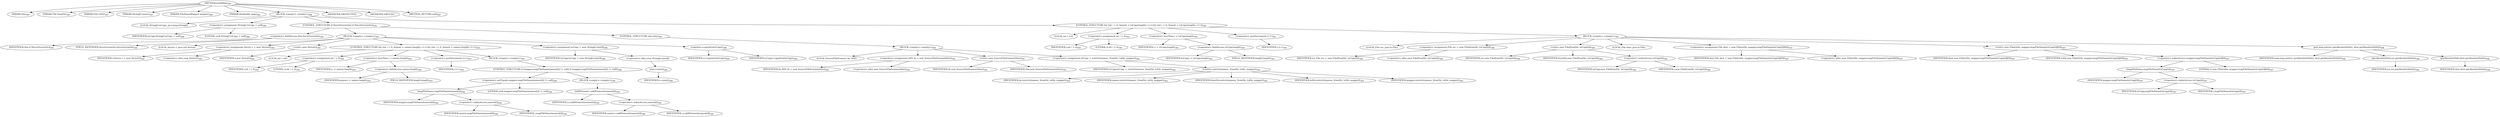 digraph "buildMap" {  
"606" [label = <(METHOD,buildMap)<SUB>287</SUB>> ]
"34" [label = <(PARAM,this)<SUB>287</SUB>> ]
"607" [label = <(PARAM,File fromDir)<SUB>287</SUB>> ]
"608" [label = <(PARAM,File toDir)<SUB>287</SUB>> ]
"609" [label = <(PARAM,String[] names)<SUB>287</SUB>> ]
"610" [label = <(PARAM,FileNameMapper mapper)<SUB>288</SUB>> ]
"611" [label = <(PARAM,Hashtable map)<SUB>288</SUB>> ]
"612" [label = <(BLOCK,&lt;empty&gt;,&lt;empty&gt;)<SUB>288</SUB>> ]
"613" [label = <(LOCAL,String[] toCopy: java.lang.String[])> ]
"614" [label = <(&lt;operator&gt;.assignment,String[] toCopy = null)<SUB>290</SUB>> ]
"615" [label = <(IDENTIFIER,toCopy,String[] toCopy = null)<SUB>290</SUB>> ]
"616" [label = <(LITERAL,null,String[] toCopy = null)<SUB>290</SUB>> ]
"617" [label = <(CONTROL_STRUCTURE,if (forceOverwrite),if (forceOverwrite))<SUB>291</SUB>> ]
"618" [label = <(&lt;operator&gt;.fieldAccess,this.forceOverwrite)<SUB>291</SUB>> ]
"619" [label = <(IDENTIFIER,this,if (forceOverwrite))<SUB>291</SUB>> ]
"620" [label = <(FIELD_IDENTIFIER,forceOverwrite,forceOverwrite)<SUB>291</SUB>> ]
"621" [label = <(BLOCK,&lt;empty&gt;,&lt;empty&gt;)<SUB>291</SUB>> ]
"32" [label = <(LOCAL,Vector v: java.util.Vector)> ]
"622" [label = <(&lt;operator&gt;.assignment,Vector v = new Vector())<SUB>292</SUB>> ]
"623" [label = <(IDENTIFIER,v,Vector v = new Vector())<SUB>292</SUB>> ]
"624" [label = <(&lt;operator&gt;.alloc,new Vector())<SUB>292</SUB>> ]
"625" [label = <(&lt;init&gt;,new Vector())<SUB>292</SUB>> ]
"31" [label = <(IDENTIFIER,v,new Vector())<SUB>292</SUB>> ]
"626" [label = <(CONTROL_STRUCTURE,for (int i = 0; Some(i &lt; names.length); i++),for (int i = 0; Some(i &lt; names.length); i++))<SUB>293</SUB>> ]
"627" [label = <(LOCAL,int i: int)> ]
"628" [label = <(&lt;operator&gt;.assignment,int i = 0)<SUB>293</SUB>> ]
"629" [label = <(IDENTIFIER,i,int i = 0)<SUB>293</SUB>> ]
"630" [label = <(LITERAL,0,int i = 0)<SUB>293</SUB>> ]
"631" [label = <(&lt;operator&gt;.lessThan,i &lt; names.length)<SUB>293</SUB>> ]
"632" [label = <(IDENTIFIER,i,i &lt; names.length)<SUB>293</SUB>> ]
"633" [label = <(&lt;operator&gt;.fieldAccess,names.length)<SUB>293</SUB>> ]
"634" [label = <(IDENTIFIER,names,i &lt; names.length)<SUB>293</SUB>> ]
"635" [label = <(FIELD_IDENTIFIER,length,length)<SUB>293</SUB>> ]
"636" [label = <(&lt;operator&gt;.postIncrement,i++)<SUB>293</SUB>> ]
"637" [label = <(IDENTIFIER,i,i++)<SUB>293</SUB>> ]
"638" [label = <(BLOCK,&lt;empty&gt;,&lt;empty&gt;)<SUB>293</SUB>> ]
"639" [label = <(CONTROL_STRUCTURE,if (mapper.mapFileName(names[i]) != null),if (mapper.mapFileName(names[i]) != null))<SUB>294</SUB>> ]
"640" [label = <(&lt;operator&gt;.notEquals,mapper.mapFileName(names[i]) != null)<SUB>294</SUB>> ]
"641" [label = <(mapFileName,mapFileName(names[i]))<SUB>294</SUB>> ]
"642" [label = <(IDENTIFIER,mapper,mapFileName(names[i]))<SUB>294</SUB>> ]
"643" [label = <(&lt;operator&gt;.indexAccess,names[i])<SUB>294</SUB>> ]
"644" [label = <(IDENTIFIER,names,mapFileName(names[i]))<SUB>294</SUB>> ]
"645" [label = <(IDENTIFIER,i,mapFileName(names[i]))<SUB>294</SUB>> ]
"646" [label = <(LITERAL,null,mapper.mapFileName(names[i]) != null)<SUB>294</SUB>> ]
"647" [label = <(BLOCK,&lt;empty&gt;,&lt;empty&gt;)<SUB>294</SUB>> ]
"648" [label = <(addElement,v.addElement(names[i]))<SUB>295</SUB>> ]
"649" [label = <(IDENTIFIER,v,v.addElement(names[i]))<SUB>295</SUB>> ]
"650" [label = <(&lt;operator&gt;.indexAccess,names[i])<SUB>295</SUB>> ]
"651" [label = <(IDENTIFIER,names,v.addElement(names[i]))<SUB>295</SUB>> ]
"652" [label = <(IDENTIFIER,i,v.addElement(names[i]))<SUB>295</SUB>> ]
"653" [label = <(&lt;operator&gt;.assignment,toCopy = new String[v.size()])<SUB>298</SUB>> ]
"654" [label = <(IDENTIFIER,toCopy,toCopy = new String[v.size()])<SUB>298</SUB>> ]
"655" [label = <(&lt;operator&gt;.alloc,new String[v.size()])> ]
"656" [label = <(size,v.size())<SUB>298</SUB>> ]
"657" [label = <(IDENTIFIER,v,v.size())<SUB>298</SUB>> ]
"658" [label = <(copyInto,v.copyInto(toCopy))<SUB>299</SUB>> ]
"659" [label = <(IDENTIFIER,v,v.copyInto(toCopy))<SUB>299</SUB>> ]
"660" [label = <(IDENTIFIER,toCopy,v.copyInto(toCopy))<SUB>299</SUB>> ]
"661" [label = <(CONTROL_STRUCTURE,else,else)<SUB>300</SUB>> ]
"662" [label = <(BLOCK,&lt;empty&gt;,&lt;empty&gt;)<SUB>300</SUB>> ]
"36" [label = <(LOCAL,SourceFileScanner ds: ANY)> ]
"663" [label = <(&lt;operator&gt;.assignment,ANY ds = new SourceFileScanner(this))<SUB>301</SUB>> ]
"664" [label = <(IDENTIFIER,ds,ANY ds = new SourceFileScanner(this))<SUB>301</SUB>> ]
"665" [label = <(&lt;operator&gt;.alloc,new SourceFileScanner(this))<SUB>301</SUB>> ]
"666" [label = <(&lt;init&gt;,new SourceFileScanner(this))<SUB>301</SUB>> ]
"35" [label = <(IDENTIFIER,ds,new SourceFileScanner(this))<SUB>301</SUB>> ]
"33" [label = <(IDENTIFIER,this,new SourceFileScanner(this))<SUB>301</SUB>> ]
"667" [label = <(&lt;operator&gt;.assignment,toCopy = restrict(names, fromDir, toDir, mapper))<SUB>302</SUB>> ]
"668" [label = <(IDENTIFIER,toCopy,toCopy = restrict(names, fromDir, toDir, mapper))<SUB>302</SUB>> ]
"669" [label = <(restrict,restrict(names, fromDir, toDir, mapper))<SUB>302</SUB>> ]
"670" [label = <(IDENTIFIER,ds,restrict(names, fromDir, toDir, mapper))<SUB>302</SUB>> ]
"671" [label = <(IDENTIFIER,names,restrict(names, fromDir, toDir, mapper))<SUB>302</SUB>> ]
"672" [label = <(IDENTIFIER,fromDir,restrict(names, fromDir, toDir, mapper))<SUB>302</SUB>> ]
"673" [label = <(IDENTIFIER,toDir,restrict(names, fromDir, toDir, mapper))<SUB>302</SUB>> ]
"674" [label = <(IDENTIFIER,mapper,restrict(names, fromDir, toDir, mapper))<SUB>302</SUB>> ]
"675" [label = <(CONTROL_STRUCTURE,for (int i = 0; Some(i &lt; toCopy.length); i++),for (int i = 0; Some(i &lt; toCopy.length); i++))<SUB>305</SUB>> ]
"676" [label = <(LOCAL,int i: int)> ]
"677" [label = <(&lt;operator&gt;.assignment,int i = 0)<SUB>305</SUB>> ]
"678" [label = <(IDENTIFIER,i,int i = 0)<SUB>305</SUB>> ]
"679" [label = <(LITERAL,0,int i = 0)<SUB>305</SUB>> ]
"680" [label = <(&lt;operator&gt;.lessThan,i &lt; toCopy.length)<SUB>305</SUB>> ]
"681" [label = <(IDENTIFIER,i,i &lt; toCopy.length)<SUB>305</SUB>> ]
"682" [label = <(&lt;operator&gt;.fieldAccess,toCopy.length)<SUB>305</SUB>> ]
"683" [label = <(IDENTIFIER,toCopy,i &lt; toCopy.length)<SUB>305</SUB>> ]
"684" [label = <(FIELD_IDENTIFIER,length,length)<SUB>305</SUB>> ]
"685" [label = <(&lt;operator&gt;.postIncrement,i++)<SUB>305</SUB>> ]
"686" [label = <(IDENTIFIER,i,i++)<SUB>305</SUB>> ]
"687" [label = <(BLOCK,&lt;empty&gt;,&lt;empty&gt;)<SUB>305</SUB>> ]
"38" [label = <(LOCAL,File src: java.io.File)> ]
"688" [label = <(&lt;operator&gt;.assignment,File src = new File(fromDir, toCopy[i]))<SUB>306</SUB>> ]
"689" [label = <(IDENTIFIER,src,File src = new File(fromDir, toCopy[i]))<SUB>306</SUB>> ]
"690" [label = <(&lt;operator&gt;.alloc,new File(fromDir, toCopy[i]))<SUB>306</SUB>> ]
"691" [label = <(&lt;init&gt;,new File(fromDir, toCopy[i]))<SUB>306</SUB>> ]
"37" [label = <(IDENTIFIER,src,new File(fromDir, toCopy[i]))<SUB>306</SUB>> ]
"692" [label = <(IDENTIFIER,fromDir,new File(fromDir, toCopy[i]))<SUB>306</SUB>> ]
"693" [label = <(&lt;operator&gt;.indexAccess,toCopy[i])<SUB>306</SUB>> ]
"694" [label = <(IDENTIFIER,toCopy,new File(fromDir, toCopy[i]))<SUB>306</SUB>> ]
"695" [label = <(IDENTIFIER,i,new File(fromDir, toCopy[i]))<SUB>306</SUB>> ]
"40" [label = <(LOCAL,File dest: java.io.File)> ]
"696" [label = <(&lt;operator&gt;.assignment,File dest = new File(toDir, mapper.mapFileName(toCopy[i])[0]))<SUB>307</SUB>> ]
"697" [label = <(IDENTIFIER,dest,File dest = new File(toDir, mapper.mapFileName(toCopy[i])[0]))<SUB>307</SUB>> ]
"698" [label = <(&lt;operator&gt;.alloc,new File(toDir, mapper.mapFileName(toCopy[i])[0]))<SUB>307</SUB>> ]
"699" [label = <(&lt;init&gt;,new File(toDir, mapper.mapFileName(toCopy[i])[0]))<SUB>307</SUB>> ]
"39" [label = <(IDENTIFIER,dest,new File(toDir, mapper.mapFileName(toCopy[i])[0]))<SUB>307</SUB>> ]
"700" [label = <(IDENTIFIER,toDir,new File(toDir, mapper.mapFileName(toCopy[i])[0]))<SUB>307</SUB>> ]
"701" [label = <(&lt;operator&gt;.indexAccess,mapper.mapFileName(toCopy[i])[0])<SUB>307</SUB>> ]
"702" [label = <(mapFileName,mapFileName(toCopy[i]))<SUB>307</SUB>> ]
"703" [label = <(IDENTIFIER,mapper,mapFileName(toCopy[i]))<SUB>307</SUB>> ]
"704" [label = <(&lt;operator&gt;.indexAccess,toCopy[i])<SUB>307</SUB>> ]
"705" [label = <(IDENTIFIER,toCopy,mapFileName(toCopy[i]))<SUB>307</SUB>> ]
"706" [label = <(IDENTIFIER,i,mapFileName(toCopy[i]))<SUB>307</SUB>> ]
"707" [label = <(LITERAL,0,new File(toDir, mapper.mapFileName(toCopy[i])[0]))<SUB>307</SUB>> ]
"708" [label = <(put,map.put(src.getAbsolutePath(), dest.getAbsolutePath()))<SUB>308</SUB>> ]
"709" [label = <(IDENTIFIER,map,map.put(src.getAbsolutePath(), dest.getAbsolutePath()))<SUB>308</SUB>> ]
"710" [label = <(getAbsolutePath,src.getAbsolutePath())<SUB>308</SUB>> ]
"711" [label = <(IDENTIFIER,src,src.getAbsolutePath())<SUB>308</SUB>> ]
"712" [label = <(getAbsolutePath,dest.getAbsolutePath())<SUB>308</SUB>> ]
"713" [label = <(IDENTIFIER,dest,dest.getAbsolutePath())<SUB>308</SUB>> ]
"714" [label = <(MODIFIER,PROTECTED)> ]
"715" [label = <(MODIFIER,VIRTUAL)> ]
"716" [label = <(METHOD_RETURN,void)<SUB>287</SUB>> ]
  "606" -> "34" 
  "606" -> "607" 
  "606" -> "608" 
  "606" -> "609" 
  "606" -> "610" 
  "606" -> "611" 
  "606" -> "612" 
  "606" -> "714" 
  "606" -> "715" 
  "606" -> "716" 
  "612" -> "613" 
  "612" -> "614" 
  "612" -> "617" 
  "612" -> "675" 
  "614" -> "615" 
  "614" -> "616" 
  "617" -> "618" 
  "617" -> "621" 
  "617" -> "661" 
  "618" -> "619" 
  "618" -> "620" 
  "621" -> "32" 
  "621" -> "622" 
  "621" -> "625" 
  "621" -> "626" 
  "621" -> "653" 
  "621" -> "658" 
  "622" -> "623" 
  "622" -> "624" 
  "625" -> "31" 
  "626" -> "627" 
  "626" -> "628" 
  "626" -> "631" 
  "626" -> "636" 
  "626" -> "638" 
  "628" -> "629" 
  "628" -> "630" 
  "631" -> "632" 
  "631" -> "633" 
  "633" -> "634" 
  "633" -> "635" 
  "636" -> "637" 
  "638" -> "639" 
  "639" -> "640" 
  "639" -> "647" 
  "640" -> "641" 
  "640" -> "646" 
  "641" -> "642" 
  "641" -> "643" 
  "643" -> "644" 
  "643" -> "645" 
  "647" -> "648" 
  "648" -> "649" 
  "648" -> "650" 
  "650" -> "651" 
  "650" -> "652" 
  "653" -> "654" 
  "653" -> "655" 
  "655" -> "656" 
  "656" -> "657" 
  "658" -> "659" 
  "658" -> "660" 
  "661" -> "662" 
  "662" -> "36" 
  "662" -> "663" 
  "662" -> "666" 
  "662" -> "667" 
  "663" -> "664" 
  "663" -> "665" 
  "666" -> "35" 
  "666" -> "33" 
  "667" -> "668" 
  "667" -> "669" 
  "669" -> "670" 
  "669" -> "671" 
  "669" -> "672" 
  "669" -> "673" 
  "669" -> "674" 
  "675" -> "676" 
  "675" -> "677" 
  "675" -> "680" 
  "675" -> "685" 
  "675" -> "687" 
  "677" -> "678" 
  "677" -> "679" 
  "680" -> "681" 
  "680" -> "682" 
  "682" -> "683" 
  "682" -> "684" 
  "685" -> "686" 
  "687" -> "38" 
  "687" -> "688" 
  "687" -> "691" 
  "687" -> "40" 
  "687" -> "696" 
  "687" -> "699" 
  "687" -> "708" 
  "688" -> "689" 
  "688" -> "690" 
  "691" -> "37" 
  "691" -> "692" 
  "691" -> "693" 
  "693" -> "694" 
  "693" -> "695" 
  "696" -> "697" 
  "696" -> "698" 
  "699" -> "39" 
  "699" -> "700" 
  "699" -> "701" 
  "701" -> "702" 
  "701" -> "707" 
  "702" -> "703" 
  "702" -> "704" 
  "704" -> "705" 
  "704" -> "706" 
  "708" -> "709" 
  "708" -> "710" 
  "708" -> "712" 
  "710" -> "711" 
  "712" -> "713" 
}
